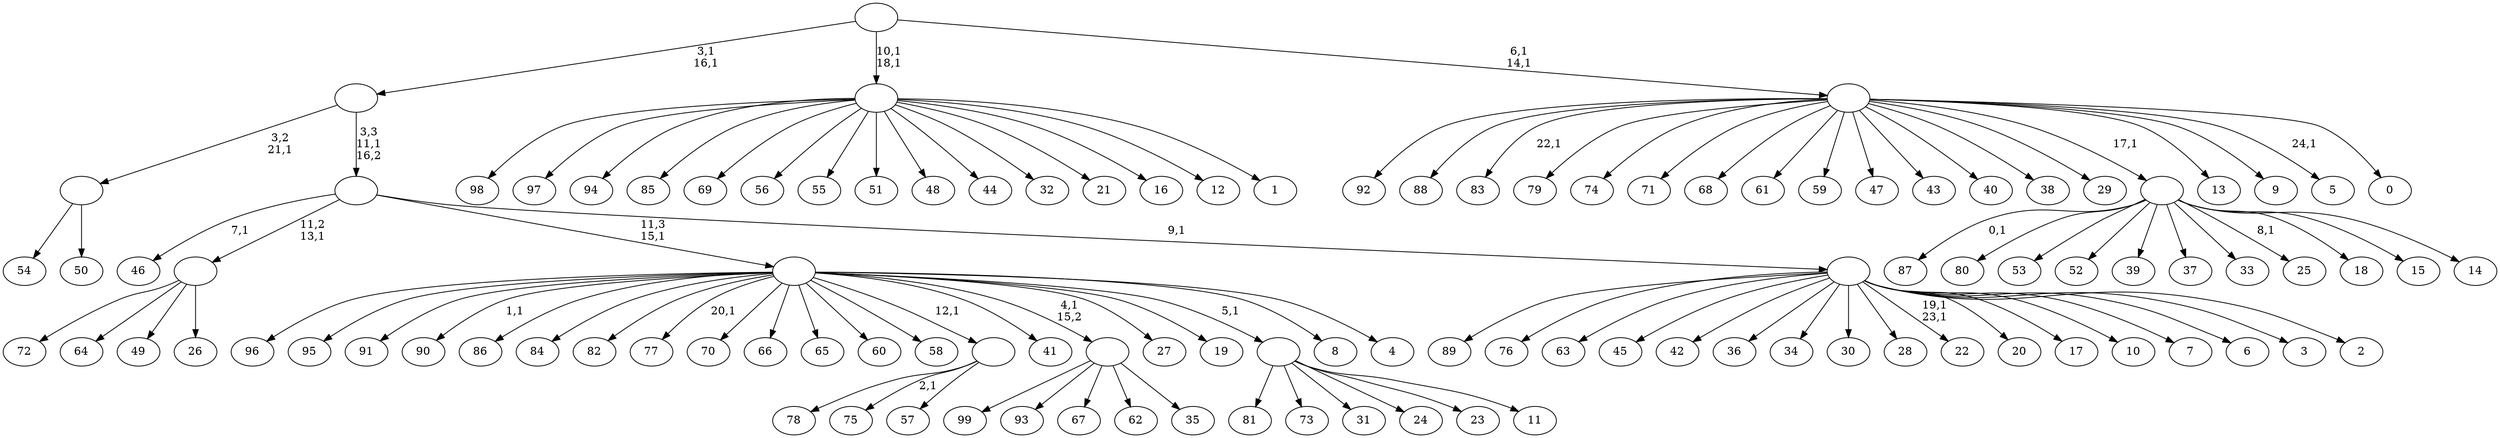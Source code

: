 digraph T {
	125 [label="99"]
	124 [label="98"]
	123 [label="97"]
	122 [label="96"]
	121 [label="95"]
	120 [label="94"]
	119 [label="93"]
	118 [label="92"]
	117 [label="91"]
	116 [label="90"]
	114 [label="89"]
	113 [label="88"]
	112 [label="87"]
	110 [label="86"]
	109 [label="85"]
	108 [label="84"]
	107 [label="83"]
	105 [label="82"]
	104 [label="81"]
	103 [label="80"]
	102 [label="79"]
	101 [label="78"]
	100 [label="77"]
	98 [label="76"]
	97 [label="75"]
	95 [label="74"]
	94 [label="73"]
	93 [label="72"]
	92 [label="71"]
	91 [label="70"]
	90 [label="69"]
	89 [label="68"]
	88 [label="67"]
	87 [label="66"]
	86 [label="65"]
	85 [label="64"]
	84 [label="63"]
	83 [label="62"]
	82 [label="61"]
	81 [label="60"]
	80 [label="59"]
	79 [label="58"]
	78 [label="57"]
	77 [label=""]
	76 [label="56"]
	75 [label="55"]
	74 [label="54"]
	73 [label="53"]
	72 [label="52"]
	71 [label="51"]
	70 [label="50"]
	69 [label=""]
	68 [label="49"]
	67 [label="48"]
	66 [label="47"]
	65 [label="46"]
	63 [label="45"]
	62 [label="44"]
	61 [label="43"]
	60 [label="42"]
	59 [label="41"]
	58 [label="40"]
	57 [label="39"]
	56 [label="38"]
	55 [label="37"]
	54 [label="36"]
	53 [label="35"]
	52 [label=""]
	51 [label="34"]
	50 [label="33"]
	49 [label="32"]
	48 [label="31"]
	47 [label="30"]
	46 [label="29"]
	45 [label="28"]
	44 [label="27"]
	43 [label="26"]
	42 [label=""]
	41 [label="25"]
	39 [label="24"]
	38 [label="23"]
	37 [label="22"]
	34 [label="21"]
	33 [label="20"]
	32 [label="19"]
	31 [label="18"]
	30 [label="17"]
	29 [label="16"]
	28 [label="15"]
	27 [label="14"]
	26 [label=""]
	25 [label="13"]
	24 [label="12"]
	23 [label="11"]
	22 [label=""]
	21 [label="10"]
	20 [label="9"]
	19 [label="8"]
	18 [label="7"]
	17 [label="6"]
	16 [label="5"]
	14 [label="4"]
	13 [label=""]
	12 [label="3"]
	11 [label="2"]
	10 [label=""]
	9 [label=""]
	8 [label=""]
	6 [label="1"]
	5 [label=""]
	3 [label="0"]
	2 [label=""]
	0 [label=""]
	77 -> 97 [label="2,1"]
	77 -> 101 [label=""]
	77 -> 78 [label=""]
	69 -> 74 [label=""]
	69 -> 70 [label=""]
	52 -> 125 [label=""]
	52 -> 119 [label=""]
	52 -> 88 [label=""]
	52 -> 83 [label=""]
	52 -> 53 [label=""]
	42 -> 93 [label=""]
	42 -> 85 [label=""]
	42 -> 68 [label=""]
	42 -> 43 [label=""]
	26 -> 41 [label="8,1"]
	26 -> 112 [label="0,1"]
	26 -> 103 [label=""]
	26 -> 73 [label=""]
	26 -> 72 [label=""]
	26 -> 57 [label=""]
	26 -> 55 [label=""]
	26 -> 50 [label=""]
	26 -> 31 [label=""]
	26 -> 28 [label=""]
	26 -> 27 [label=""]
	22 -> 104 [label=""]
	22 -> 94 [label=""]
	22 -> 48 [label=""]
	22 -> 39 [label=""]
	22 -> 38 [label=""]
	22 -> 23 [label=""]
	13 -> 100 [label="20,1"]
	13 -> 116 [label="1,1"]
	13 -> 122 [label=""]
	13 -> 121 [label=""]
	13 -> 117 [label=""]
	13 -> 110 [label=""]
	13 -> 108 [label=""]
	13 -> 105 [label=""]
	13 -> 91 [label=""]
	13 -> 87 [label=""]
	13 -> 86 [label=""]
	13 -> 81 [label=""]
	13 -> 79 [label=""]
	13 -> 77 [label="12,1"]
	13 -> 59 [label=""]
	13 -> 52 [label="4,1\n15,2"]
	13 -> 44 [label=""]
	13 -> 32 [label=""]
	13 -> 22 [label="5,1"]
	13 -> 19 [label=""]
	13 -> 14 [label=""]
	10 -> 37 [label="19,1\n23,1"]
	10 -> 114 [label=""]
	10 -> 98 [label=""]
	10 -> 84 [label=""]
	10 -> 63 [label=""]
	10 -> 60 [label=""]
	10 -> 54 [label=""]
	10 -> 51 [label=""]
	10 -> 47 [label=""]
	10 -> 45 [label=""]
	10 -> 33 [label=""]
	10 -> 30 [label=""]
	10 -> 21 [label=""]
	10 -> 18 [label=""]
	10 -> 17 [label=""]
	10 -> 12 [label=""]
	10 -> 11 [label=""]
	9 -> 65 [label="7,1"]
	9 -> 42 [label="11,2\n13,1"]
	9 -> 13 [label="11,3\n15,1"]
	9 -> 10 [label="9,1"]
	8 -> 69 [label="3,2\n21,1"]
	8 -> 9 [label="3,3\n11,1\n16,2"]
	5 -> 124 [label=""]
	5 -> 123 [label=""]
	5 -> 120 [label=""]
	5 -> 109 [label=""]
	5 -> 90 [label=""]
	5 -> 76 [label=""]
	5 -> 75 [label=""]
	5 -> 71 [label=""]
	5 -> 67 [label=""]
	5 -> 62 [label=""]
	5 -> 49 [label=""]
	5 -> 34 [label=""]
	5 -> 29 [label=""]
	5 -> 24 [label=""]
	5 -> 6 [label=""]
	2 -> 16 [label="24,1"]
	2 -> 107 [label="22,1"]
	2 -> 118 [label=""]
	2 -> 113 [label=""]
	2 -> 102 [label=""]
	2 -> 95 [label=""]
	2 -> 92 [label=""]
	2 -> 89 [label=""]
	2 -> 82 [label=""]
	2 -> 80 [label=""]
	2 -> 66 [label=""]
	2 -> 61 [label=""]
	2 -> 58 [label=""]
	2 -> 56 [label=""]
	2 -> 46 [label=""]
	2 -> 26 [label="17,1"]
	2 -> 25 [label=""]
	2 -> 20 [label=""]
	2 -> 3 [label=""]
	0 -> 2 [label="6,1\n14,1"]
	0 -> 5 [label="10,1\n18,1"]
	0 -> 8 [label="3,1\n16,1"]
}
